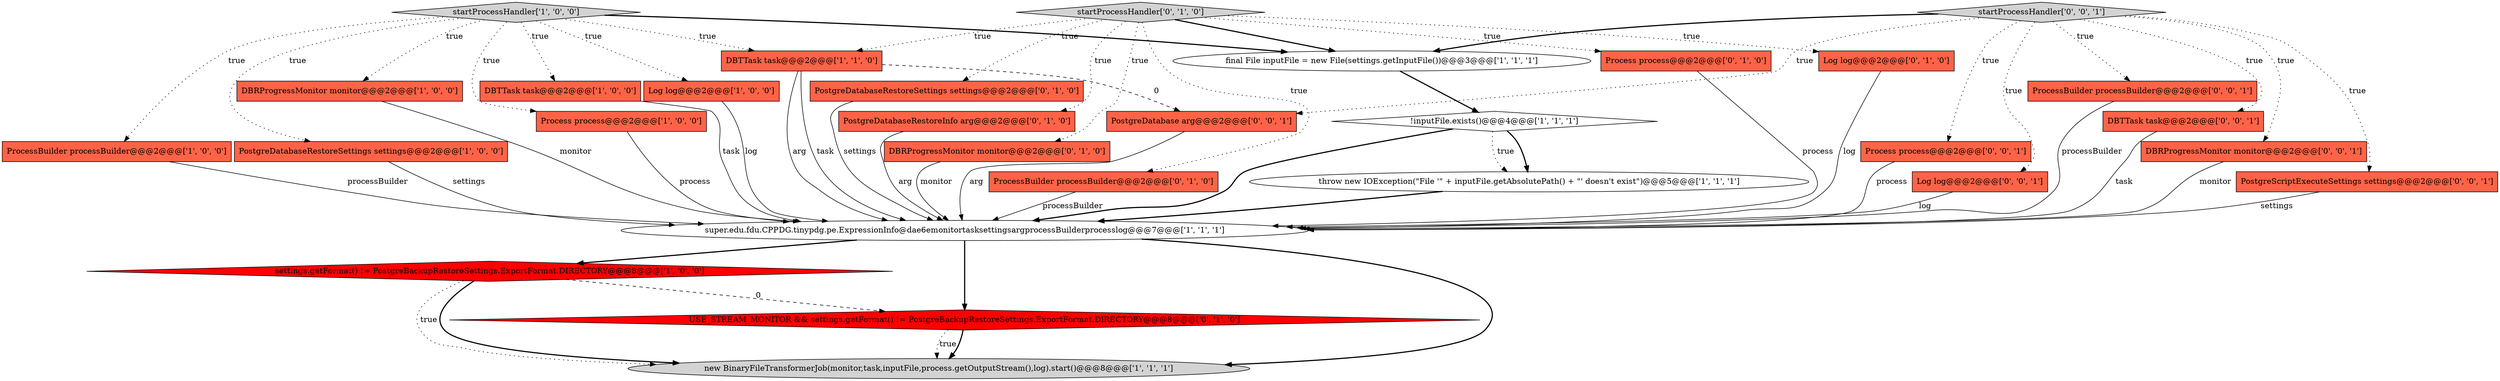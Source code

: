 digraph {
19 [style = filled, label = "startProcessHandler['0', '1', '0']", fillcolor = lightgray, shape = diamond image = "AAA0AAABBB2BBB"];
5 [style = filled, label = "Log log@@@2@@@['1', '0', '0']", fillcolor = tomato, shape = box image = "AAA0AAABBB1BBB"];
2 [style = filled, label = "!inputFile.exists()@@@4@@@['1', '1', '1']", fillcolor = white, shape = diamond image = "AAA0AAABBB1BBB"];
20 [style = filled, label = "USE_STREAM_MONITOR && settings.getFormat() != PostgreBackupRestoreSettings.ExportFormat.DIRECTORY@@@8@@@['0', '1', '0']", fillcolor = red, shape = diamond image = "AAA1AAABBB2BBB"];
24 [style = filled, label = "startProcessHandler['0', '0', '1']", fillcolor = lightgray, shape = diamond image = "AAA0AAABBB3BBB"];
11 [style = filled, label = "new BinaryFileTransformerJob(monitor,task,inputFile,process.getOutputStream(),log).start()@@@8@@@['1', '1', '1']", fillcolor = lightgray, shape = ellipse image = "AAA0AAABBB1BBB"];
13 [style = filled, label = "DBTTask task@@@2@@@['1', '1', '0']", fillcolor = tomato, shape = box image = "AAA0AAABBB1BBB"];
9 [style = filled, label = "ProcessBuilder processBuilder@@@2@@@['1', '0', '0']", fillcolor = tomato, shape = box image = "AAA0AAABBB1BBB"];
7 [style = filled, label = "settings.getFormat() != PostgreBackupRestoreSettings.ExportFormat.DIRECTORY@@@8@@@['1', '0', '0']", fillcolor = red, shape = diamond image = "AAA1AAABBB1BBB"];
29 [style = filled, label = "PostgreDatabase arg@@@2@@@['0', '0', '1']", fillcolor = tomato, shape = box image = "AAA0AAABBB3BBB"];
25 [style = filled, label = "Process process@@@2@@@['0', '0', '1']", fillcolor = tomato, shape = box image = "AAA0AAABBB3BBB"];
1 [style = filled, label = "DBTTask task@@@2@@@['1', '0', '0']", fillcolor = tomato, shape = box image = "AAA0AAABBB1BBB"];
21 [style = filled, label = "ProcessBuilder processBuilder@@@2@@@['0', '1', '0']", fillcolor = tomato, shape = box image = "AAA0AAABBB2BBB"];
8 [style = filled, label = "final File inputFile = new File(settings.getInputFile())@@@3@@@['1', '1', '1']", fillcolor = white, shape = ellipse image = "AAA0AAABBB1BBB"];
28 [style = filled, label = "Log log@@@2@@@['0', '0', '1']", fillcolor = tomato, shape = box image = "AAA0AAABBB3BBB"];
0 [style = filled, label = "DBRProgressMonitor monitor@@@2@@@['1', '0', '0']", fillcolor = tomato, shape = box image = "AAA0AAABBB1BBB"];
18 [style = filled, label = "PostgreDatabaseRestoreSettings settings@@@2@@@['0', '1', '0']", fillcolor = tomato, shape = box image = "AAA0AAABBB2BBB"];
6 [style = filled, label = "throw new IOException(\"File '\" + inputFile.getAbsolutePath() + \"' doesn't exist\")@@@5@@@['1', '1', '1']", fillcolor = white, shape = ellipse image = "AAA0AAABBB1BBB"];
17 [style = filled, label = "PostgreDatabaseRestoreInfo arg@@@2@@@['0', '1', '0']", fillcolor = tomato, shape = box image = "AAA0AAABBB2BBB"];
4 [style = filled, label = "Process process@@@2@@@['1', '0', '0']", fillcolor = tomato, shape = box image = "AAA0AAABBB1BBB"];
12 [style = filled, label = "startProcessHandler['1', '0', '0']", fillcolor = lightgray, shape = diamond image = "AAA0AAABBB1BBB"];
26 [style = filled, label = "ProcessBuilder processBuilder@@@2@@@['0', '0', '1']", fillcolor = tomato, shape = box image = "AAA0AAABBB3BBB"];
3 [style = filled, label = "super.edu.fdu.CPPDG.tinypdg.pe.ExpressionInfo@dae6emonitortasksettingsargprocessBuilderprocesslog@@@7@@@['1', '1', '1']", fillcolor = white, shape = ellipse image = "AAA0AAABBB1BBB"];
14 [style = filled, label = "DBRProgressMonitor monitor@@@2@@@['0', '1', '0']", fillcolor = tomato, shape = box image = "AAA0AAABBB2BBB"];
22 [style = filled, label = "DBTTask task@@@2@@@['0', '0', '1']", fillcolor = tomato, shape = box image = "AAA0AAABBB3BBB"];
10 [style = filled, label = "PostgreDatabaseRestoreSettings settings@@@2@@@['1', '0', '0']", fillcolor = tomato, shape = box image = "AAA0AAABBB1BBB"];
23 [style = filled, label = "DBRProgressMonitor monitor@@@2@@@['0', '0', '1']", fillcolor = tomato, shape = box image = "AAA0AAABBB3BBB"];
15 [style = filled, label = "Log log@@@2@@@['0', '1', '0']", fillcolor = tomato, shape = box image = "AAA0AAABBB2BBB"];
27 [style = filled, label = "PostgreScriptExecuteSettings settings@@@2@@@['0', '0', '1']", fillcolor = tomato, shape = box image = "AAA0AAABBB3BBB"];
16 [style = filled, label = "Process process@@@2@@@['0', '1', '0']", fillcolor = tomato, shape = box image = "AAA0AAABBB2BBB"];
29->3 [style = solid, label="arg"];
6->3 [style = bold, label=""];
19->14 [style = dotted, label="true"];
28->3 [style = solid, label="log"];
22->3 [style = solid, label="task"];
7->11 [style = bold, label=""];
20->11 [style = dotted, label="true"];
23->3 [style = solid, label="monitor"];
1->3 [style = solid, label="task"];
24->25 [style = dotted, label="true"];
19->17 [style = dotted, label="true"];
2->6 [style = bold, label=""];
13->29 [style = dashed, label="0"];
24->29 [style = dotted, label="true"];
2->3 [style = bold, label=""];
19->18 [style = dotted, label="true"];
13->3 [style = solid, label="task"];
18->3 [style = solid, label="settings"];
16->3 [style = solid, label="process"];
3->11 [style = bold, label=""];
12->1 [style = dotted, label="true"];
26->3 [style = solid, label="processBuilder"];
7->20 [style = dashed, label="0"];
19->13 [style = dotted, label="true"];
19->21 [style = dotted, label="true"];
5->3 [style = solid, label="log"];
19->15 [style = dotted, label="true"];
24->27 [style = dotted, label="true"];
24->28 [style = dotted, label="true"];
15->3 [style = solid, label="log"];
19->8 [style = bold, label=""];
27->3 [style = solid, label="settings"];
14->3 [style = solid, label="monitor"];
13->3 [style = solid, label="arg"];
3->20 [style = bold, label=""];
12->13 [style = dotted, label="true"];
0->3 [style = solid, label="monitor"];
24->23 [style = dotted, label="true"];
7->11 [style = dotted, label="true"];
12->10 [style = dotted, label="true"];
8->2 [style = bold, label=""];
3->7 [style = bold, label=""];
12->5 [style = dotted, label="true"];
2->6 [style = dotted, label="true"];
24->26 [style = dotted, label="true"];
12->8 [style = bold, label=""];
24->22 [style = dotted, label="true"];
25->3 [style = solid, label="process"];
4->3 [style = solid, label="process"];
19->16 [style = dotted, label="true"];
12->0 [style = dotted, label="true"];
9->3 [style = solid, label="processBuilder"];
21->3 [style = solid, label="processBuilder"];
12->4 [style = dotted, label="true"];
24->8 [style = bold, label=""];
10->3 [style = solid, label="settings"];
12->9 [style = dotted, label="true"];
17->3 [style = solid, label="arg"];
20->11 [style = bold, label=""];
}
